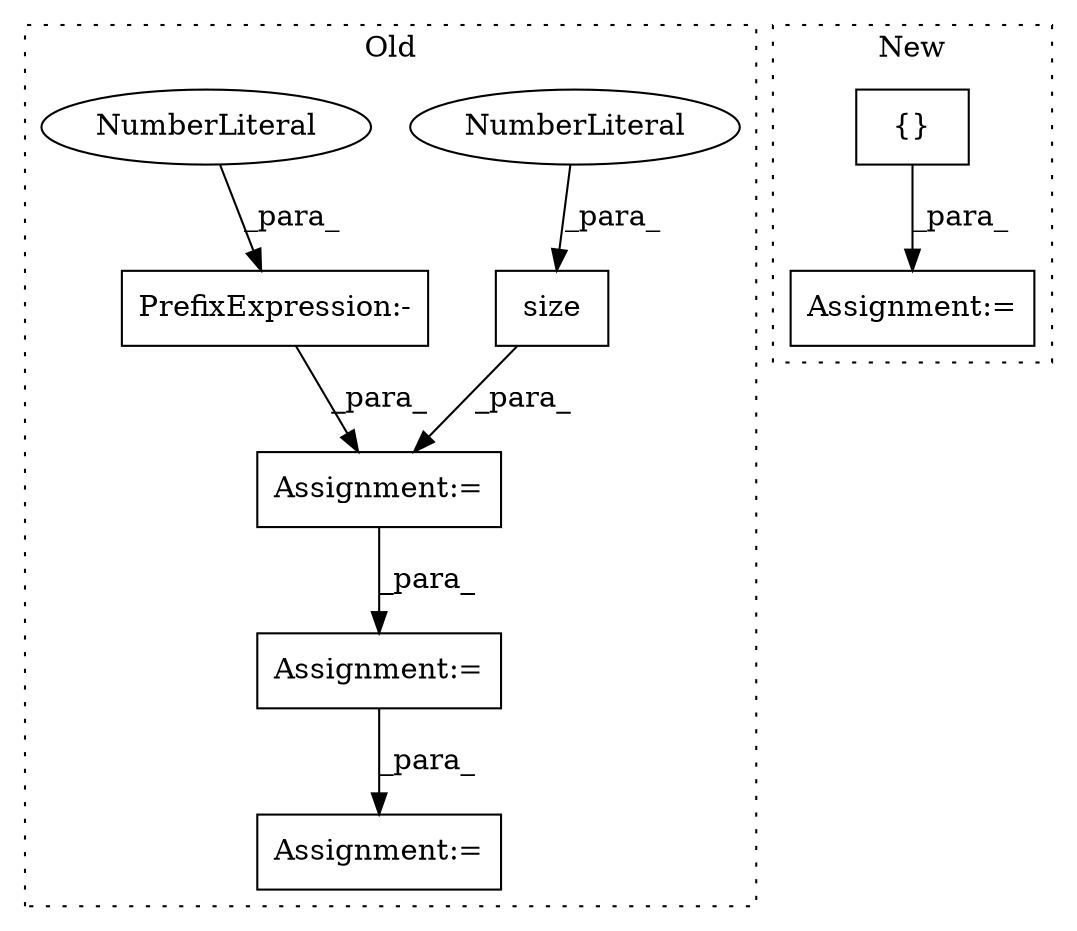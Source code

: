 digraph G {
subgraph cluster0 {
1 [label="size" a="32" s="2138,2144" l="5,1" shape="box"];
4 [label="Assignment:=" a="7" s="2178" l="1" shape="box"];
5 [label="NumberLiteral" a="34" s="2143" l="1" shape="ellipse"];
6 [label="Assignment:=" a="7" s="2209" l="1" shape="box"];
7 [label="Assignment:=" a="7" s="2044" l="14" shape="box"];
8 [label="PrefixExpression:-" a="38" s="2153" l="1" shape="box"];
9 [label="NumberLiteral" a="34" s="2154" l="1" shape="ellipse"];
label = "Old";
style="dotted";
}
subgraph cluster1 {
2 [label="{}" a="4" s="2144,2146" l="1,1" shape="box"];
3 [label="Assignment:=" a="7" s="2160" l="1" shape="box"];
label = "New";
style="dotted";
}
1 -> 7 [label="_para_"];
2 -> 3 [label="_para_"];
4 -> 6 [label="_para_"];
5 -> 1 [label="_para_"];
7 -> 4 [label="_para_"];
8 -> 7 [label="_para_"];
9 -> 8 [label="_para_"];
}